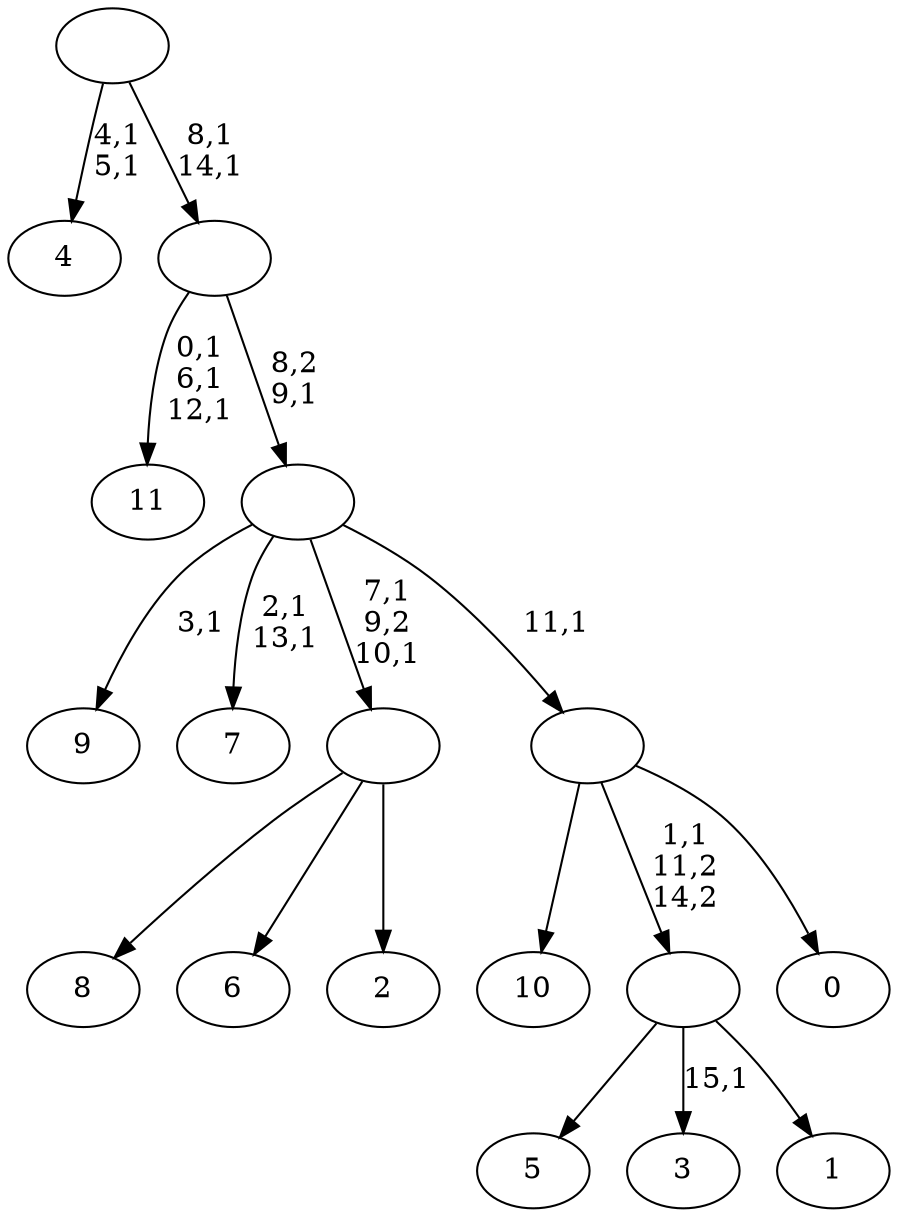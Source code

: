 digraph T {
	28 [label="11"]
	24 [label="10"]
	23 [label="9"]
	21 [label="8"]
	20 [label="7"]
	17 [label="6"]
	16 [label="5"]
	15 [label="4"]
	12 [label="3"]
	10 [label="2"]
	9 [label=""]
	7 [label="1"]
	6 [label=""]
	5 [label="0"]
	4 [label=""]
	3 [label=""]
	2 [label=""]
	0 [label=""]
	9 -> 21 [label=""]
	9 -> 17 [label=""]
	9 -> 10 [label=""]
	6 -> 12 [label="15,1"]
	6 -> 16 [label=""]
	6 -> 7 [label=""]
	4 -> 24 [label=""]
	4 -> 6 [label="1,1\n11,2\n14,2"]
	4 -> 5 [label=""]
	3 -> 9 [label="7,1\n9,2\n10,1"]
	3 -> 20 [label="2,1\n13,1"]
	3 -> 23 [label="3,1"]
	3 -> 4 [label="11,1"]
	2 -> 28 [label="0,1\n6,1\n12,1"]
	2 -> 3 [label="8,2\n9,1"]
	0 -> 2 [label="8,1\n14,1"]
	0 -> 15 [label="4,1\n5,1"]
}
